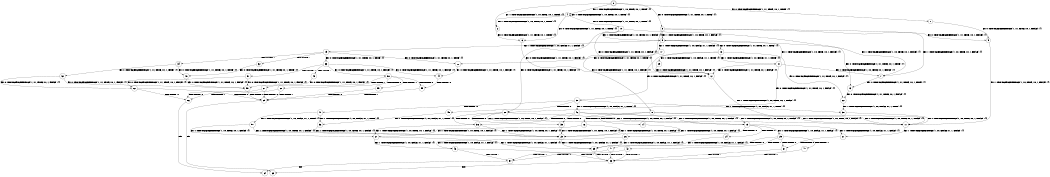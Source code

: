 digraph BCG {
size = "7, 10.5";
center = TRUE;
node [shape = circle];
0 [peripheries = 2];
0 -> 1 [label = "EX !0 !ATOMIC_EXCH_BRANCH (1, +1, TRUE, +0, 1, TRUE) !{}"];
0 -> 2 [label = "EX !1 !ATOMIC_EXCH_BRANCH (1, +0, TRUE, +0, 1, TRUE) !{}"];
0 -> 3 [label = "EX !0 !ATOMIC_EXCH_BRANCH (1, +1, TRUE, +0, 1, TRUE) !{}"];
0 -> 4 [label = "EX !1 !ATOMIC_EXCH_BRANCH (1, +0, TRUE, +0, 1, TRUE) !{}"];
1 -> 5 [label = "EX !0 !ATOMIC_EXCH_BRANCH (1, +1, TRUE, +0, 1, FALSE) !{}"];
2 -> 6 [label = "EX !0 !ATOMIC_EXCH_BRANCH (1, +1, TRUE, +0, 1, TRUE) !{}"];
3 -> 5 [label = "EX !0 !ATOMIC_EXCH_BRANCH (1, +1, TRUE, +0, 1, FALSE) !{}"];
3 -> 7 [label = "EX !1 !ATOMIC_EXCH_BRANCH (1, +0, TRUE, +0, 1, FALSE) !{}"];
3 -> 8 [label = "EX !0 !ATOMIC_EXCH_BRANCH (1, +1, TRUE, +0, 1, FALSE) !{}"];
3 -> 9 [label = "EX !1 !ATOMIC_EXCH_BRANCH (1, +0, TRUE, +0, 1, FALSE) !{}"];
4 -> 2 [label = "EX !1 !ATOMIC_EXCH_BRANCH (1, +0, TRUE, +0, 1, TRUE) !{}"];
4 -> 6 [label = "EX !0 !ATOMIC_EXCH_BRANCH (1, +1, TRUE, +0, 1, TRUE) !{}"];
4 -> 4 [label = "EX !1 !ATOMIC_EXCH_BRANCH (1, +0, TRUE, +0, 1, TRUE) !{}"];
4 -> 10 [label = "EX !0 !ATOMIC_EXCH_BRANCH (1, +1, TRUE, +0, 1, TRUE) !{}"];
5 -> 11 [label = "EX !1 !ATOMIC_EXCH_BRANCH (1, +0, TRUE, +0, 1, FALSE) !{}"];
6 -> 12 [label = "EX !0 !ATOMIC_EXCH_BRANCH (1, +1, TRUE, +0, 1, FALSE) !{}"];
7 -> 13 [label = "EX !0 !ATOMIC_EXCH_BRANCH (1, +1, TRUE, +0, 1, TRUE) !{}"];
8 -> 11 [label = "EX !1 !ATOMIC_EXCH_BRANCH (1, +0, TRUE, +0, 1, FALSE) !{}"];
8 -> 14 [label = "TERMINATE !0"];
8 -> 15 [label = "EX !1 !ATOMIC_EXCH_BRANCH (1, +0, TRUE, +0, 1, FALSE) !{}"];
8 -> 16 [label = "TERMINATE !0"];
9 -> 13 [label = "EX !0 !ATOMIC_EXCH_BRANCH (1, +1, TRUE, +0, 1, TRUE) !{}"];
9 -> 17 [label = "EX !1 !ATOMIC_EXCH_BRANCH (1, +0, FALSE, +1, 1, FALSE) !{}"];
9 -> 18 [label = "EX !0 !ATOMIC_EXCH_BRANCH (1, +1, TRUE, +0, 1, TRUE) !{}"];
9 -> 19 [label = "EX !1 !ATOMIC_EXCH_BRANCH (1, +0, FALSE, +1, 1, FALSE) !{}"];
10 -> 12 [label = "EX !0 !ATOMIC_EXCH_BRANCH (1, +1, TRUE, +0, 1, FALSE) !{}"];
10 -> 7 [label = "EX !1 !ATOMIC_EXCH_BRANCH (1, +0, TRUE, +0, 1, FALSE) !{}"];
10 -> 20 [label = "EX !0 !ATOMIC_EXCH_BRANCH (1, +1, TRUE, +0, 1, FALSE) !{}"];
10 -> 9 [label = "EX !1 !ATOMIC_EXCH_BRANCH (1, +0, TRUE, +0, 1, FALSE) !{}"];
11 -> 21 [label = "EX !1 !ATOMIC_EXCH_BRANCH (1, +0, FALSE, +1, 1, FALSE) !{}"];
12 -> 11 [label = "EX !1 !ATOMIC_EXCH_BRANCH (1, +0, TRUE, +0, 1, FALSE) !{}"];
13 -> 22 [label = "EX !0 !ATOMIC_EXCH_BRANCH (1, +1, TRUE, +0, 1, FALSE) !{}"];
14 -> 23 [label = "EX !1 !ATOMIC_EXCH_BRANCH (1, +0, TRUE, +0, 1, FALSE) !{}"];
15 -> 21 [label = "EX !1 !ATOMIC_EXCH_BRANCH (1, +0, FALSE, +1, 1, FALSE) !{}"];
15 -> 24 [label = "TERMINATE !0"];
15 -> 25 [label = "EX !1 !ATOMIC_EXCH_BRANCH (1, +0, FALSE, +1, 1, FALSE) !{}"];
15 -> 26 [label = "TERMINATE !0"];
16 -> 23 [label = "EX !1 !ATOMIC_EXCH_BRANCH (1, +0, TRUE, +0, 1, FALSE) !{}"];
16 -> 27 [label = "EX !1 !ATOMIC_EXCH_BRANCH (1, +0, TRUE, +0, 1, FALSE) !{}"];
17 -> 28 [label = "EX !0 !ATOMIC_EXCH_BRANCH (1, +1, TRUE, +0, 1, TRUE) !{}"];
18 -> 22 [label = "EX !0 !ATOMIC_EXCH_BRANCH (1, +1, TRUE, +0, 1, FALSE) !{}"];
18 -> 29 [label = "EX !1 !ATOMIC_EXCH_BRANCH (1, +0, FALSE, +1, 1, TRUE) !{}"];
18 -> 30 [label = "EX !0 !ATOMIC_EXCH_BRANCH (1, +1, TRUE, +0, 1, FALSE) !{}"];
18 -> 31 [label = "EX !1 !ATOMIC_EXCH_BRANCH (1, +0, FALSE, +1, 1, TRUE) !{}"];
19 -> 28 [label = "EX !0 !ATOMIC_EXCH_BRANCH (1, +1, TRUE, +0, 1, TRUE) !{}"];
19 -> 32 [label = "TERMINATE !1"];
19 -> 33 [label = "EX !0 !ATOMIC_EXCH_BRANCH (1, +1, TRUE, +0, 1, TRUE) !{}"];
19 -> 34 [label = "TERMINATE !1"];
20 -> 11 [label = "EX !1 !ATOMIC_EXCH_BRANCH (1, +0, TRUE, +0, 1, FALSE) !{}"];
20 -> 35 [label = "TERMINATE !0"];
20 -> 15 [label = "EX !1 !ATOMIC_EXCH_BRANCH (1, +0, TRUE, +0, 1, FALSE) !{}"];
20 -> 36 [label = "TERMINATE !0"];
21 -> 37 [label = "TERMINATE !0"];
22 -> 38 [label = "EX !1 !ATOMIC_EXCH_BRANCH (1, +0, FALSE, +1, 1, TRUE) !{}"];
23 -> 39 [label = "EX !1 !ATOMIC_EXCH_BRANCH (1, +0, FALSE, +1, 1, FALSE) !{}"];
24 -> 39 [label = "EX !1 !ATOMIC_EXCH_BRANCH (1, +0, FALSE, +1, 1, FALSE) !{}"];
25 -> 37 [label = "TERMINATE !0"];
25 -> 40 [label = "TERMINATE !1"];
25 -> 41 [label = "TERMINATE !0"];
25 -> 42 [label = "TERMINATE !1"];
26 -> 39 [label = "EX !1 !ATOMIC_EXCH_BRANCH (1, +0, FALSE, +1, 1, FALSE) !{}"];
26 -> 43 [label = "EX !1 !ATOMIC_EXCH_BRANCH (1, +0, FALSE, +1, 1, FALSE) !{}"];
27 -> 39 [label = "EX !1 !ATOMIC_EXCH_BRANCH (1, +0, FALSE, +1, 1, FALSE) !{}"];
27 -> 43 [label = "EX !1 !ATOMIC_EXCH_BRANCH (1, +0, FALSE, +1, 1, FALSE) !{}"];
28 -> 44 [label = "EX !0 !ATOMIC_EXCH_BRANCH (1, +1, TRUE, +0, 1, FALSE) !{}"];
29 -> 12 [label = "EX !0 !ATOMIC_EXCH_BRANCH (1, +1, TRUE, +0, 1, FALSE) !{}"];
30 -> 38 [label = "EX !1 !ATOMIC_EXCH_BRANCH (1, +0, FALSE, +1, 1, TRUE) !{}"];
30 -> 45 [label = "TERMINATE !0"];
30 -> 46 [label = "EX !1 !ATOMIC_EXCH_BRANCH (1, +0, FALSE, +1, 1, TRUE) !{}"];
30 -> 47 [label = "TERMINATE !0"];
31 -> 12 [label = "EX !0 !ATOMIC_EXCH_BRANCH (1, +1, TRUE, +0, 1, FALSE) !{}"];
31 -> 7 [label = "EX !1 !ATOMIC_EXCH_BRANCH (1, +0, TRUE, +0, 1, FALSE) !{}"];
31 -> 20 [label = "EX !0 !ATOMIC_EXCH_BRANCH (1, +1, TRUE, +0, 1, FALSE) !{}"];
31 -> 9 [label = "EX !1 !ATOMIC_EXCH_BRANCH (1, +0, TRUE, +0, 1, FALSE) !{}"];
32 -> 48 [label = "EX !0 !ATOMIC_EXCH_BRANCH (1, +1, TRUE, +0, 1, TRUE) !{}"];
33 -> 44 [label = "EX !0 !ATOMIC_EXCH_BRANCH (1, +1, TRUE, +0, 1, FALSE) !{}"];
33 -> 49 [label = "TERMINATE !1"];
33 -> 50 [label = "EX !0 !ATOMIC_EXCH_BRANCH (1, +1, TRUE, +0, 1, FALSE) !{}"];
33 -> 51 [label = "TERMINATE !1"];
34 -> 48 [label = "EX !0 !ATOMIC_EXCH_BRANCH (1, +1, TRUE, +0, 1, TRUE) !{}"];
34 -> 52 [label = "EX !0 !ATOMIC_EXCH_BRANCH (1, +1, TRUE, +0, 1, TRUE) !{}"];
35 -> 23 [label = "EX !1 !ATOMIC_EXCH_BRANCH (1, +0, TRUE, +0, 1, FALSE) !{}"];
36 -> 23 [label = "EX !1 !ATOMIC_EXCH_BRANCH (1, +0, TRUE, +0, 1, FALSE) !{}"];
36 -> 27 [label = "EX !1 !ATOMIC_EXCH_BRANCH (1, +0, TRUE, +0, 1, FALSE) !{}"];
37 -> 53 [label = "TERMINATE !1"];
38 -> 11 [label = "EX !1 !ATOMIC_EXCH_BRANCH (1, +0, TRUE, +0, 1, FALSE) !{}"];
39 -> 53 [label = "TERMINATE !1"];
40 -> 53 [label = "TERMINATE !0"];
41 -> 53 [label = "TERMINATE !1"];
41 -> 54 [label = "TERMINATE !1"];
42 -> 53 [label = "TERMINATE !0"];
42 -> 54 [label = "TERMINATE !0"];
43 -> 53 [label = "TERMINATE !1"];
43 -> 54 [label = "TERMINATE !1"];
44 -> 55 [label = "TERMINATE !0"];
45 -> 56 [label = "EX !1 !ATOMIC_EXCH_BRANCH (1, +0, FALSE, +1, 1, TRUE) !{}"];
46 -> 11 [label = "EX !1 !ATOMIC_EXCH_BRANCH (1, +0, TRUE, +0, 1, FALSE) !{}"];
46 -> 35 [label = "TERMINATE !0"];
46 -> 15 [label = "EX !1 !ATOMIC_EXCH_BRANCH (1, +0, TRUE, +0, 1, FALSE) !{}"];
46 -> 36 [label = "TERMINATE !0"];
47 -> 56 [label = "EX !1 !ATOMIC_EXCH_BRANCH (1, +0, FALSE, +1, 1, TRUE) !{}"];
47 -> 57 [label = "EX !1 !ATOMIC_EXCH_BRANCH (1, +0, FALSE, +1, 1, TRUE) !{}"];
48 -> 58 [label = "EX !0 !ATOMIC_EXCH_BRANCH (1, +1, TRUE, +0, 1, FALSE) !{}"];
49 -> 58 [label = "EX !0 !ATOMIC_EXCH_BRANCH (1, +1, TRUE, +0, 1, FALSE) !{}"];
50 -> 55 [label = "TERMINATE !0"];
50 -> 59 [label = "TERMINATE !1"];
50 -> 60 [label = "TERMINATE !0"];
50 -> 61 [label = "TERMINATE !1"];
51 -> 58 [label = "EX !0 !ATOMIC_EXCH_BRANCH (1, +1, TRUE, +0, 1, FALSE) !{}"];
51 -> 62 [label = "EX !0 !ATOMIC_EXCH_BRANCH (1, +1, TRUE, +0, 1, FALSE) !{}"];
52 -> 58 [label = "EX !0 !ATOMIC_EXCH_BRANCH (1, +1, TRUE, +0, 1, FALSE) !{}"];
52 -> 62 [label = "EX !0 !ATOMIC_EXCH_BRANCH (1, +1, TRUE, +0, 1, FALSE) !{}"];
53 -> 63 [label = "exit"];
54 -> 64 [label = "exit"];
55 -> 65 [label = "TERMINATE !1"];
56 -> 23 [label = "EX !1 !ATOMIC_EXCH_BRANCH (1, +0, TRUE, +0, 1, FALSE) !{}"];
57 -> 23 [label = "EX !1 !ATOMIC_EXCH_BRANCH (1, +0, TRUE, +0, 1, FALSE) !{}"];
57 -> 27 [label = "EX !1 !ATOMIC_EXCH_BRANCH (1, +0, TRUE, +0, 1, FALSE) !{}"];
58 -> 65 [label = "TERMINATE !0"];
59 -> 65 [label = "TERMINATE !0"];
60 -> 65 [label = "TERMINATE !1"];
60 -> 66 [label = "TERMINATE !1"];
61 -> 65 [label = "TERMINATE !0"];
61 -> 66 [label = "TERMINATE !0"];
62 -> 65 [label = "TERMINATE !0"];
62 -> 66 [label = "TERMINATE !0"];
65 -> 63 [label = "exit"];
66 -> 64 [label = "exit"];
}

